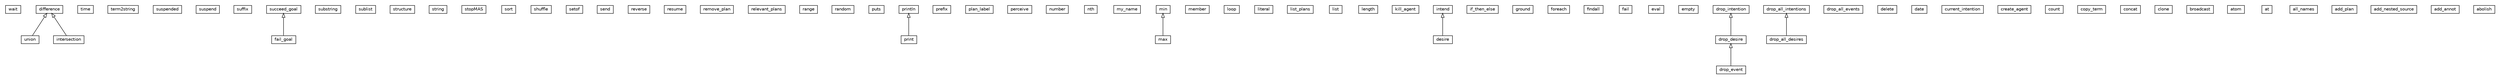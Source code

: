 #!/usr/local/bin/dot
#
# Class diagram 
# Generated by UMLGraph version R5_6_6-1-g9240c4 (http://www.umlgraph.org/)
#

digraph G {
	edge [fontname="Helvetica",fontsize=10,labelfontname="Helvetica",labelfontsize=10];
	node [fontname="Helvetica",fontsize=10,shape=plaintext];
	nodesep=0.25;
	ranksep=0.5;
	// jason.stdlib.wait
	c5278 [label=<<table title="jason.stdlib.wait" border="0" cellborder="1" cellspacing="0" cellpadding="2" port="p" href="./wait.html">
		<tr><td><table border="0" cellspacing="0" cellpadding="1">
<tr><td align="center" balign="center"> wait </td></tr>
		</table></td></tr>
		</table>>, URL="./wait.html", fontname="Helvetica", fontcolor="black", fontsize=10.0];
	// jason.stdlib.union
	c5279 [label=<<table title="jason.stdlib.union" border="0" cellborder="1" cellspacing="0" cellpadding="2" port="p" href="./union.html">
		<tr><td><table border="0" cellspacing="0" cellpadding="1">
<tr><td align="center" balign="center"> union </td></tr>
		</table></td></tr>
		</table>>, URL="./union.html", fontname="Helvetica", fontcolor="black", fontsize=10.0];
	// jason.stdlib.time
	c5280 [label=<<table title="jason.stdlib.time" border="0" cellborder="1" cellspacing="0" cellpadding="2" port="p" href="./time.html">
		<tr><td><table border="0" cellspacing="0" cellpadding="1">
<tr><td align="center" balign="center"> time </td></tr>
		</table></td></tr>
		</table>>, URL="./time.html", fontname="Helvetica", fontcolor="black", fontsize=10.0];
	// jason.stdlib.term2string
	c5281 [label=<<table title="jason.stdlib.term2string" border="0" cellborder="1" cellspacing="0" cellpadding="2" port="p" href="./term2string.html">
		<tr><td><table border="0" cellspacing="0" cellpadding="1">
<tr><td align="center" balign="center"> term2string </td></tr>
		</table></td></tr>
		</table>>, URL="./term2string.html", fontname="Helvetica", fontcolor="black", fontsize=10.0];
	// jason.stdlib.suspended
	c5282 [label=<<table title="jason.stdlib.suspended" border="0" cellborder="1" cellspacing="0" cellpadding="2" port="p" href="./suspended.html">
		<tr><td><table border="0" cellspacing="0" cellpadding="1">
<tr><td align="center" balign="center"> suspended </td></tr>
		</table></td></tr>
		</table>>, URL="./suspended.html", fontname="Helvetica", fontcolor="black", fontsize=10.0];
	// jason.stdlib.suspend
	c5283 [label=<<table title="jason.stdlib.suspend" border="0" cellborder="1" cellspacing="0" cellpadding="2" port="p" href="./suspend.html">
		<tr><td><table border="0" cellspacing="0" cellpadding="1">
<tr><td align="center" balign="center"> suspend </td></tr>
		</table></td></tr>
		</table>>, URL="./suspend.html", fontname="Helvetica", fontcolor="black", fontsize=10.0];
	// jason.stdlib.suffix
	c5284 [label=<<table title="jason.stdlib.suffix" border="0" cellborder="1" cellspacing="0" cellpadding="2" port="p" href="./suffix.html">
		<tr><td><table border="0" cellspacing="0" cellpadding="1">
<tr><td align="center" balign="center"> suffix </td></tr>
		</table></td></tr>
		</table>>, URL="./suffix.html", fontname="Helvetica", fontcolor="black", fontsize=10.0];
	// jason.stdlib.succeed_goal
	c5285 [label=<<table title="jason.stdlib.succeed_goal" border="0" cellborder="1" cellspacing="0" cellpadding="2" port="p" href="./succeed_goal.html">
		<tr><td><table border="0" cellspacing="0" cellpadding="1">
<tr><td align="center" balign="center"> succeed_goal </td></tr>
		</table></td></tr>
		</table>>, URL="./succeed_goal.html", fontname="Helvetica", fontcolor="black", fontsize=10.0];
	// jason.stdlib.substring
	c5286 [label=<<table title="jason.stdlib.substring" border="0" cellborder="1" cellspacing="0" cellpadding="2" port="p" href="./substring.html">
		<tr><td><table border="0" cellspacing="0" cellpadding="1">
<tr><td align="center" balign="center"> substring </td></tr>
		</table></td></tr>
		</table>>, URL="./substring.html", fontname="Helvetica", fontcolor="black", fontsize=10.0];
	// jason.stdlib.sublist
	c5287 [label=<<table title="jason.stdlib.sublist" border="0" cellborder="1" cellspacing="0" cellpadding="2" port="p" href="./sublist.html">
		<tr><td><table border="0" cellspacing="0" cellpadding="1">
<tr><td align="center" balign="center"> sublist </td></tr>
		</table></td></tr>
		</table>>, URL="./sublist.html", fontname="Helvetica", fontcolor="black", fontsize=10.0];
	// jason.stdlib.structure
	c5288 [label=<<table title="jason.stdlib.structure" border="0" cellborder="1" cellspacing="0" cellpadding="2" port="p" href="./structure.html">
		<tr><td><table border="0" cellspacing="0" cellpadding="1">
<tr><td align="center" balign="center"> structure </td></tr>
		</table></td></tr>
		</table>>, URL="./structure.html", fontname="Helvetica", fontcolor="black", fontsize=10.0];
	// jason.stdlib.string
	c5289 [label=<<table title="jason.stdlib.string" border="0" cellborder="1" cellspacing="0" cellpadding="2" port="p" href="./string.html">
		<tr><td><table border="0" cellspacing="0" cellpadding="1">
<tr><td align="center" balign="center"> string </td></tr>
		</table></td></tr>
		</table>>, URL="./string.html", fontname="Helvetica", fontcolor="black", fontsize=10.0];
	// jason.stdlib.stopMAS
	c5290 [label=<<table title="jason.stdlib.stopMAS" border="0" cellborder="1" cellspacing="0" cellpadding="2" port="p" href="./stopMAS.html">
		<tr><td><table border="0" cellspacing="0" cellpadding="1">
<tr><td align="center" balign="center"> stopMAS </td></tr>
		</table></td></tr>
		</table>>, URL="./stopMAS.html", fontname="Helvetica", fontcolor="black", fontsize=10.0];
	// jason.stdlib.sort
	c5291 [label=<<table title="jason.stdlib.sort" border="0" cellborder="1" cellspacing="0" cellpadding="2" port="p" href="./sort.html">
		<tr><td><table border="0" cellspacing="0" cellpadding="1">
<tr><td align="center" balign="center"> sort </td></tr>
		</table></td></tr>
		</table>>, URL="./sort.html", fontname="Helvetica", fontcolor="black", fontsize=10.0];
	// jason.stdlib.shuffle
	c5292 [label=<<table title="jason.stdlib.shuffle" border="0" cellborder="1" cellspacing="0" cellpadding="2" port="p" href="./shuffle.html">
		<tr><td><table border="0" cellspacing="0" cellpadding="1">
<tr><td align="center" balign="center"> shuffle </td></tr>
		</table></td></tr>
		</table>>, URL="./shuffle.html", fontname="Helvetica", fontcolor="black", fontsize=10.0];
	// jason.stdlib.setof
	c5293 [label=<<table title="jason.stdlib.setof" border="0" cellborder="1" cellspacing="0" cellpadding="2" port="p" href="./setof.html">
		<tr><td><table border="0" cellspacing="0" cellpadding="1">
<tr><td align="center" balign="center"> setof </td></tr>
		</table></td></tr>
		</table>>, URL="./setof.html", fontname="Helvetica", fontcolor="black", fontsize=10.0];
	// jason.stdlib.send
	c5294 [label=<<table title="jason.stdlib.send" border="0" cellborder="1" cellspacing="0" cellpadding="2" port="p" href="./send.html">
		<tr><td><table border="0" cellspacing="0" cellpadding="1">
<tr><td align="center" balign="center"> send </td></tr>
		</table></td></tr>
		</table>>, URL="./send.html", fontname="Helvetica", fontcolor="black", fontsize=10.0];
	// jason.stdlib.reverse
	c5295 [label=<<table title="jason.stdlib.reverse" border="0" cellborder="1" cellspacing="0" cellpadding="2" port="p" href="./reverse.html">
		<tr><td><table border="0" cellspacing="0" cellpadding="1">
<tr><td align="center" balign="center"> reverse </td></tr>
		</table></td></tr>
		</table>>, URL="./reverse.html", fontname="Helvetica", fontcolor="black", fontsize=10.0];
	// jason.stdlib.resume
	c5296 [label=<<table title="jason.stdlib.resume" border="0" cellborder="1" cellspacing="0" cellpadding="2" port="p" href="./resume.html">
		<tr><td><table border="0" cellspacing="0" cellpadding="1">
<tr><td align="center" balign="center"> resume </td></tr>
		</table></td></tr>
		</table>>, URL="./resume.html", fontname="Helvetica", fontcolor="black", fontsize=10.0];
	// jason.stdlib.remove_plan
	c5297 [label=<<table title="jason.stdlib.remove_plan" border="0" cellborder="1" cellspacing="0" cellpadding="2" port="p" href="./remove_plan.html">
		<tr><td><table border="0" cellspacing="0" cellpadding="1">
<tr><td align="center" balign="center"> remove_plan </td></tr>
		</table></td></tr>
		</table>>, URL="./remove_plan.html", fontname="Helvetica", fontcolor="black", fontsize=10.0];
	// jason.stdlib.relevant_plans
	c5298 [label=<<table title="jason.stdlib.relevant_plans" border="0" cellborder="1" cellspacing="0" cellpadding="2" port="p" href="./relevant_plans.html">
		<tr><td><table border="0" cellspacing="0" cellpadding="1">
<tr><td align="center" balign="center"> relevant_plans </td></tr>
		</table></td></tr>
		</table>>, URL="./relevant_plans.html", fontname="Helvetica", fontcolor="black", fontsize=10.0];
	// jason.stdlib.range
	c5299 [label=<<table title="jason.stdlib.range" border="0" cellborder="1" cellspacing="0" cellpadding="2" port="p" href="./range.html">
		<tr><td><table border="0" cellspacing="0" cellpadding="1">
<tr><td align="center" balign="center"> range </td></tr>
		</table></td></tr>
		</table>>, URL="./range.html", fontname="Helvetica", fontcolor="black", fontsize=10.0];
	// jason.stdlib.random
	c5300 [label=<<table title="jason.stdlib.random" border="0" cellborder="1" cellspacing="0" cellpadding="2" port="p" href="./random.html">
		<tr><td><table border="0" cellspacing="0" cellpadding="1">
<tr><td align="center" balign="center"> random </td></tr>
		</table></td></tr>
		</table>>, URL="./random.html", fontname="Helvetica", fontcolor="black", fontsize=10.0];
	// jason.stdlib.puts
	c5301 [label=<<table title="jason.stdlib.puts" border="0" cellborder="1" cellspacing="0" cellpadding="2" port="p" href="./puts.html">
		<tr><td><table border="0" cellspacing="0" cellpadding="1">
<tr><td align="center" balign="center"> puts </td></tr>
		</table></td></tr>
		</table>>, URL="./puts.html", fontname="Helvetica", fontcolor="black", fontsize=10.0];
	// jason.stdlib.println
	c5302 [label=<<table title="jason.stdlib.println" border="0" cellborder="1" cellspacing="0" cellpadding="2" port="p" href="./println.html">
		<tr><td><table border="0" cellspacing="0" cellpadding="1">
<tr><td align="center" balign="center"> println </td></tr>
		</table></td></tr>
		</table>>, URL="./println.html", fontname="Helvetica", fontcolor="black", fontsize=10.0];
	// jason.stdlib.print
	c5303 [label=<<table title="jason.stdlib.print" border="0" cellborder="1" cellspacing="0" cellpadding="2" port="p" href="./print.html">
		<tr><td><table border="0" cellspacing="0" cellpadding="1">
<tr><td align="center" balign="center"> print </td></tr>
		</table></td></tr>
		</table>>, URL="./print.html", fontname="Helvetica", fontcolor="black", fontsize=10.0];
	// jason.stdlib.prefix
	c5304 [label=<<table title="jason.stdlib.prefix" border="0" cellborder="1" cellspacing="0" cellpadding="2" port="p" href="./prefix.html">
		<tr><td><table border="0" cellspacing="0" cellpadding="1">
<tr><td align="center" balign="center"> prefix </td></tr>
		</table></td></tr>
		</table>>, URL="./prefix.html", fontname="Helvetica", fontcolor="black", fontsize=10.0];
	// jason.stdlib.plan_label
	c5305 [label=<<table title="jason.stdlib.plan_label" border="0" cellborder="1" cellspacing="0" cellpadding="2" port="p" href="./plan_label.html">
		<tr><td><table border="0" cellspacing="0" cellpadding="1">
<tr><td align="center" balign="center"> plan_label </td></tr>
		</table></td></tr>
		</table>>, URL="./plan_label.html", fontname="Helvetica", fontcolor="black", fontsize=10.0];
	// jason.stdlib.perceive
	c5306 [label=<<table title="jason.stdlib.perceive" border="0" cellborder="1" cellspacing="0" cellpadding="2" port="p" href="./perceive.html">
		<tr><td><table border="0" cellspacing="0" cellpadding="1">
<tr><td align="center" balign="center"> perceive </td></tr>
		</table></td></tr>
		</table>>, URL="./perceive.html", fontname="Helvetica", fontcolor="black", fontsize=10.0];
	// jason.stdlib.number
	c5307 [label=<<table title="jason.stdlib.number" border="0" cellborder="1" cellspacing="0" cellpadding="2" port="p" href="./number.html">
		<tr><td><table border="0" cellspacing="0" cellpadding="1">
<tr><td align="center" balign="center"> number </td></tr>
		</table></td></tr>
		</table>>, URL="./number.html", fontname="Helvetica", fontcolor="black", fontsize=10.0];
	// jason.stdlib.nth
	c5308 [label=<<table title="jason.stdlib.nth" border="0" cellborder="1" cellspacing="0" cellpadding="2" port="p" href="./nth.html">
		<tr><td><table border="0" cellspacing="0" cellpadding="1">
<tr><td align="center" balign="center"> nth </td></tr>
		</table></td></tr>
		</table>>, URL="./nth.html", fontname="Helvetica", fontcolor="black", fontsize=10.0];
	// jason.stdlib.my_name
	c5309 [label=<<table title="jason.stdlib.my_name" border="0" cellborder="1" cellspacing="0" cellpadding="2" port="p" href="./my_name.html">
		<tr><td><table border="0" cellspacing="0" cellpadding="1">
<tr><td align="center" balign="center"> my_name </td></tr>
		</table></td></tr>
		</table>>, URL="./my_name.html", fontname="Helvetica", fontcolor="black", fontsize=10.0];
	// jason.stdlib.min
	c5310 [label=<<table title="jason.stdlib.min" border="0" cellborder="1" cellspacing="0" cellpadding="2" port="p" href="./min.html">
		<tr><td><table border="0" cellspacing="0" cellpadding="1">
<tr><td align="center" balign="center"> min </td></tr>
		</table></td></tr>
		</table>>, URL="./min.html", fontname="Helvetica", fontcolor="black", fontsize=10.0];
	// jason.stdlib.member
	c5311 [label=<<table title="jason.stdlib.member" border="0" cellborder="1" cellspacing="0" cellpadding="2" port="p" href="./member.html">
		<tr><td><table border="0" cellspacing="0" cellpadding="1">
<tr><td align="center" balign="center"> member </td></tr>
		</table></td></tr>
		</table>>, URL="./member.html", fontname="Helvetica", fontcolor="black", fontsize=10.0];
	// jason.stdlib.max
	c5312 [label=<<table title="jason.stdlib.max" border="0" cellborder="1" cellspacing="0" cellpadding="2" port="p" href="./max.html">
		<tr><td><table border="0" cellspacing="0" cellpadding="1">
<tr><td align="center" balign="center"> max </td></tr>
		</table></td></tr>
		</table>>, URL="./max.html", fontname="Helvetica", fontcolor="black", fontsize=10.0];
	// jason.stdlib.loop
	c5313 [label=<<table title="jason.stdlib.loop" border="0" cellborder="1" cellspacing="0" cellpadding="2" port="p" href="./loop.html">
		<tr><td><table border="0" cellspacing="0" cellpadding="1">
<tr><td align="center" balign="center"> loop </td></tr>
		</table></td></tr>
		</table>>, URL="./loop.html", fontname="Helvetica", fontcolor="black", fontsize=10.0];
	// jason.stdlib.literal
	c5314 [label=<<table title="jason.stdlib.literal" border="0" cellborder="1" cellspacing="0" cellpadding="2" port="p" href="./literal.html">
		<tr><td><table border="0" cellspacing="0" cellpadding="1">
<tr><td align="center" balign="center"> literal </td></tr>
		</table></td></tr>
		</table>>, URL="./literal.html", fontname="Helvetica", fontcolor="black", fontsize=10.0];
	// jason.stdlib.list_plans
	c5315 [label=<<table title="jason.stdlib.list_plans" border="0" cellborder="1" cellspacing="0" cellpadding="2" port="p" href="./list_plans.html">
		<tr><td><table border="0" cellspacing="0" cellpadding="1">
<tr><td align="center" balign="center"> list_plans </td></tr>
		</table></td></tr>
		</table>>, URL="./list_plans.html", fontname="Helvetica", fontcolor="black", fontsize=10.0];
	// jason.stdlib.list
	c5316 [label=<<table title="jason.stdlib.list" border="0" cellborder="1" cellspacing="0" cellpadding="2" port="p" href="./list.html">
		<tr><td><table border="0" cellspacing="0" cellpadding="1">
<tr><td align="center" balign="center"> list </td></tr>
		</table></td></tr>
		</table>>, URL="./list.html", fontname="Helvetica", fontcolor="black", fontsize=10.0];
	// jason.stdlib.length
	c5317 [label=<<table title="jason.stdlib.length" border="0" cellborder="1" cellspacing="0" cellpadding="2" port="p" href="./length.html">
		<tr><td><table border="0" cellspacing="0" cellpadding="1">
<tr><td align="center" balign="center"> length </td></tr>
		</table></td></tr>
		</table>>, URL="./length.html", fontname="Helvetica", fontcolor="black", fontsize=10.0];
	// jason.stdlib.kill_agent
	c5318 [label=<<table title="jason.stdlib.kill_agent" border="0" cellborder="1" cellspacing="0" cellpadding="2" port="p" href="./kill_agent.html">
		<tr><td><table border="0" cellspacing="0" cellpadding="1">
<tr><td align="center" balign="center"> kill_agent </td></tr>
		</table></td></tr>
		</table>>, URL="./kill_agent.html", fontname="Helvetica", fontcolor="black", fontsize=10.0];
	// jason.stdlib.intersection
	c5319 [label=<<table title="jason.stdlib.intersection" border="0" cellborder="1" cellspacing="0" cellpadding="2" port="p" href="./intersection.html">
		<tr><td><table border="0" cellspacing="0" cellpadding="1">
<tr><td align="center" balign="center"> intersection </td></tr>
		</table></td></tr>
		</table>>, URL="./intersection.html", fontname="Helvetica", fontcolor="black", fontsize=10.0];
	// jason.stdlib.intend
	c5320 [label=<<table title="jason.stdlib.intend" border="0" cellborder="1" cellspacing="0" cellpadding="2" port="p" href="./intend.html">
		<tr><td><table border="0" cellspacing="0" cellpadding="1">
<tr><td align="center" balign="center"> intend </td></tr>
		</table></td></tr>
		</table>>, URL="./intend.html", fontname="Helvetica", fontcolor="black", fontsize=10.0];
	// jason.stdlib.if_then_else
	c5321 [label=<<table title="jason.stdlib.if_then_else" border="0" cellborder="1" cellspacing="0" cellpadding="2" port="p" href="./if_then_else.html">
		<tr><td><table border="0" cellspacing="0" cellpadding="1">
<tr><td align="center" balign="center"> if_then_else </td></tr>
		</table></td></tr>
		</table>>, URL="./if_then_else.html", fontname="Helvetica", fontcolor="black", fontsize=10.0];
	// jason.stdlib.ground
	c5322 [label=<<table title="jason.stdlib.ground" border="0" cellborder="1" cellspacing="0" cellpadding="2" port="p" href="./ground.html">
		<tr><td><table border="0" cellspacing="0" cellpadding="1">
<tr><td align="center" balign="center"> ground </td></tr>
		</table></td></tr>
		</table>>, URL="./ground.html", fontname="Helvetica", fontcolor="black", fontsize=10.0];
	// jason.stdlib.foreach
	c5323 [label=<<table title="jason.stdlib.foreach" border="0" cellborder="1" cellspacing="0" cellpadding="2" port="p" href="./foreach.html">
		<tr><td><table border="0" cellspacing="0" cellpadding="1">
<tr><td align="center" balign="center"> foreach </td></tr>
		</table></td></tr>
		</table>>, URL="./foreach.html", fontname="Helvetica", fontcolor="black", fontsize=10.0];
	// jason.stdlib.findall
	c5324 [label=<<table title="jason.stdlib.findall" border="0" cellborder="1" cellspacing="0" cellpadding="2" port="p" href="./findall.html">
		<tr><td><table border="0" cellspacing="0" cellpadding="1">
<tr><td align="center" balign="center"> findall </td></tr>
		</table></td></tr>
		</table>>, URL="./findall.html", fontname="Helvetica", fontcolor="black", fontsize=10.0];
	// jason.stdlib.fail_goal
	c5325 [label=<<table title="jason.stdlib.fail_goal" border="0" cellborder="1" cellspacing="0" cellpadding="2" port="p" href="./fail_goal.html">
		<tr><td><table border="0" cellspacing="0" cellpadding="1">
<tr><td align="center" balign="center"> fail_goal </td></tr>
		</table></td></tr>
		</table>>, URL="./fail_goal.html", fontname="Helvetica", fontcolor="black", fontsize=10.0];
	// jason.stdlib.fail
	c5326 [label=<<table title="jason.stdlib.fail" border="0" cellborder="1" cellspacing="0" cellpadding="2" port="p" href="./fail.html">
		<tr><td><table border="0" cellspacing="0" cellpadding="1">
<tr><td align="center" balign="center"> fail </td></tr>
		</table></td></tr>
		</table>>, URL="./fail.html", fontname="Helvetica", fontcolor="black", fontsize=10.0];
	// jason.stdlib.eval
	c5327 [label=<<table title="jason.stdlib.eval" border="0" cellborder="1" cellspacing="0" cellpadding="2" port="p" href="./eval.html">
		<tr><td><table border="0" cellspacing="0" cellpadding="1">
<tr><td align="center" balign="center"> eval </td></tr>
		</table></td></tr>
		</table>>, URL="./eval.html", fontname="Helvetica", fontcolor="black", fontsize=10.0];
	// jason.stdlib.empty
	c5328 [label=<<table title="jason.stdlib.empty" border="0" cellborder="1" cellspacing="0" cellpadding="2" port="p" href="./empty.html">
		<tr><td><table border="0" cellspacing="0" cellpadding="1">
<tr><td align="center" balign="center"> empty </td></tr>
		</table></td></tr>
		</table>>, URL="./empty.html", fontname="Helvetica", fontcolor="black", fontsize=10.0];
	// jason.stdlib.drop_intention
	c5329 [label=<<table title="jason.stdlib.drop_intention" border="0" cellborder="1" cellspacing="0" cellpadding="2" port="p" href="./drop_intention.html">
		<tr><td><table border="0" cellspacing="0" cellpadding="1">
<tr><td align="center" balign="center"> drop_intention </td></tr>
		</table></td></tr>
		</table>>, URL="./drop_intention.html", fontname="Helvetica", fontcolor="black", fontsize=10.0];
	// jason.stdlib.drop_event
	c5330 [label=<<table title="jason.stdlib.drop_event" border="0" cellborder="1" cellspacing="0" cellpadding="2" port="p" href="./drop_event.html">
		<tr><td><table border="0" cellspacing="0" cellpadding="1">
<tr><td align="center" balign="center"> drop_event </td></tr>
		</table></td></tr>
		</table>>, URL="./drop_event.html", fontname="Helvetica", fontcolor="black", fontsize=10.0];
	// jason.stdlib.drop_desire
	c5331 [label=<<table title="jason.stdlib.drop_desire" border="0" cellborder="1" cellspacing="0" cellpadding="2" port="p" href="./drop_desire.html">
		<tr><td><table border="0" cellspacing="0" cellpadding="1">
<tr><td align="center" balign="center"> drop_desire </td></tr>
		</table></td></tr>
		</table>>, URL="./drop_desire.html", fontname="Helvetica", fontcolor="black", fontsize=10.0];
	// jason.stdlib.drop_all_intentions
	c5332 [label=<<table title="jason.stdlib.drop_all_intentions" border="0" cellborder="1" cellspacing="0" cellpadding="2" port="p" href="./drop_all_intentions.html">
		<tr><td><table border="0" cellspacing="0" cellpadding="1">
<tr><td align="center" balign="center"> drop_all_intentions </td></tr>
		</table></td></tr>
		</table>>, URL="./drop_all_intentions.html", fontname="Helvetica", fontcolor="black", fontsize=10.0];
	// jason.stdlib.drop_all_events
	c5333 [label=<<table title="jason.stdlib.drop_all_events" border="0" cellborder="1" cellspacing="0" cellpadding="2" port="p" href="./drop_all_events.html">
		<tr><td><table border="0" cellspacing="0" cellpadding="1">
<tr><td align="center" balign="center"> drop_all_events </td></tr>
		</table></td></tr>
		</table>>, URL="./drop_all_events.html", fontname="Helvetica", fontcolor="black", fontsize=10.0];
	// jason.stdlib.drop_all_desires
	c5334 [label=<<table title="jason.stdlib.drop_all_desires" border="0" cellborder="1" cellspacing="0" cellpadding="2" port="p" href="./drop_all_desires.html">
		<tr><td><table border="0" cellspacing="0" cellpadding="1">
<tr><td align="center" balign="center"> drop_all_desires </td></tr>
		</table></td></tr>
		</table>>, URL="./drop_all_desires.html", fontname="Helvetica", fontcolor="black", fontsize=10.0];
	// jason.stdlib.difference
	c5335 [label=<<table title="jason.stdlib.difference" border="0" cellborder="1" cellspacing="0" cellpadding="2" port="p" href="./difference.html">
		<tr><td><table border="0" cellspacing="0" cellpadding="1">
<tr><td align="center" balign="center"> difference </td></tr>
		</table></td></tr>
		</table>>, URL="./difference.html", fontname="Helvetica", fontcolor="black", fontsize=10.0];
	// jason.stdlib.desire
	c5336 [label=<<table title="jason.stdlib.desire" border="0" cellborder="1" cellspacing="0" cellpadding="2" port="p" href="./desire.html">
		<tr><td><table border="0" cellspacing="0" cellpadding="1">
<tr><td align="center" balign="center"> desire </td></tr>
		</table></td></tr>
		</table>>, URL="./desire.html", fontname="Helvetica", fontcolor="black", fontsize=10.0];
	// jason.stdlib.delete
	c5337 [label=<<table title="jason.stdlib.delete" border="0" cellborder="1" cellspacing="0" cellpadding="2" port="p" href="./delete.html">
		<tr><td><table border="0" cellspacing="0" cellpadding="1">
<tr><td align="center" balign="center"> delete </td></tr>
		</table></td></tr>
		</table>>, URL="./delete.html", fontname="Helvetica", fontcolor="black", fontsize=10.0];
	// jason.stdlib.date
	c5338 [label=<<table title="jason.stdlib.date" border="0" cellborder="1" cellspacing="0" cellpadding="2" port="p" href="./date.html">
		<tr><td><table border="0" cellspacing="0" cellpadding="1">
<tr><td align="center" balign="center"> date </td></tr>
		</table></td></tr>
		</table>>, URL="./date.html", fontname="Helvetica", fontcolor="black", fontsize=10.0];
	// jason.stdlib.current_intention
	c5339 [label=<<table title="jason.stdlib.current_intention" border="0" cellborder="1" cellspacing="0" cellpadding="2" port="p" href="./current_intention.html">
		<tr><td><table border="0" cellspacing="0" cellpadding="1">
<tr><td align="center" balign="center"> current_intention </td></tr>
		</table></td></tr>
		</table>>, URL="./current_intention.html", fontname="Helvetica", fontcolor="black", fontsize=10.0];
	// jason.stdlib.create_agent
	c5340 [label=<<table title="jason.stdlib.create_agent" border="0" cellborder="1" cellspacing="0" cellpadding="2" port="p" href="./create_agent.html">
		<tr><td><table border="0" cellspacing="0" cellpadding="1">
<tr><td align="center" balign="center"> create_agent </td></tr>
		</table></td></tr>
		</table>>, URL="./create_agent.html", fontname="Helvetica", fontcolor="black", fontsize=10.0];
	// jason.stdlib.count
	c5341 [label=<<table title="jason.stdlib.count" border="0" cellborder="1" cellspacing="0" cellpadding="2" port="p" href="./count.html">
		<tr><td><table border="0" cellspacing="0" cellpadding="1">
<tr><td align="center" balign="center"> count </td></tr>
		</table></td></tr>
		</table>>, URL="./count.html", fontname="Helvetica", fontcolor="black", fontsize=10.0];
	// jason.stdlib.copy_term
	c5342 [label=<<table title="jason.stdlib.copy_term" border="0" cellborder="1" cellspacing="0" cellpadding="2" port="p" href="./copy_term.html">
		<tr><td><table border="0" cellspacing="0" cellpadding="1">
<tr><td align="center" balign="center"> copy_term </td></tr>
		</table></td></tr>
		</table>>, URL="./copy_term.html", fontname="Helvetica", fontcolor="black", fontsize=10.0];
	// jason.stdlib.concat
	c5343 [label=<<table title="jason.stdlib.concat" border="0" cellborder="1" cellspacing="0" cellpadding="2" port="p" href="./concat.html">
		<tr><td><table border="0" cellspacing="0" cellpadding="1">
<tr><td align="center" balign="center"> concat </td></tr>
		</table></td></tr>
		</table>>, URL="./concat.html", fontname="Helvetica", fontcolor="black", fontsize=10.0];
	// jason.stdlib.clone
	c5344 [label=<<table title="jason.stdlib.clone" border="0" cellborder="1" cellspacing="0" cellpadding="2" port="p" href="./clone.html">
		<tr><td><table border="0" cellspacing="0" cellpadding="1">
<tr><td align="center" balign="center"> clone </td></tr>
		</table></td></tr>
		</table>>, URL="./clone.html", fontname="Helvetica", fontcolor="black", fontsize=10.0];
	// jason.stdlib.broadcast
	c5345 [label=<<table title="jason.stdlib.broadcast" border="0" cellborder="1" cellspacing="0" cellpadding="2" port="p" href="./broadcast.html">
		<tr><td><table border="0" cellspacing="0" cellpadding="1">
<tr><td align="center" balign="center"> broadcast </td></tr>
		</table></td></tr>
		</table>>, URL="./broadcast.html", fontname="Helvetica", fontcolor="black", fontsize=10.0];
	// jason.stdlib.atom
	c5346 [label=<<table title="jason.stdlib.atom" border="0" cellborder="1" cellspacing="0" cellpadding="2" port="p" href="./atom.html">
		<tr><td><table border="0" cellspacing="0" cellpadding="1">
<tr><td align="center" balign="center"> atom </td></tr>
		</table></td></tr>
		</table>>, URL="./atom.html", fontname="Helvetica", fontcolor="black", fontsize=10.0];
	// jason.stdlib.at
	c5347 [label=<<table title="jason.stdlib.at" border="0" cellborder="1" cellspacing="0" cellpadding="2" port="p" href="./at.html">
		<tr><td><table border="0" cellspacing="0" cellpadding="1">
<tr><td align="center" balign="center"> at </td></tr>
		</table></td></tr>
		</table>>, URL="./at.html", fontname="Helvetica", fontcolor="black", fontsize=10.0];
	// jason.stdlib.all_names
	c5348 [label=<<table title="jason.stdlib.all_names" border="0" cellborder="1" cellspacing="0" cellpadding="2" port="p" href="./all_names.html">
		<tr><td><table border="0" cellspacing="0" cellpadding="1">
<tr><td align="center" balign="center"> all_names </td></tr>
		</table></td></tr>
		</table>>, URL="./all_names.html", fontname="Helvetica", fontcolor="black", fontsize=10.0];
	// jason.stdlib.add_plan
	c5349 [label=<<table title="jason.stdlib.add_plan" border="0" cellborder="1" cellspacing="0" cellpadding="2" port="p" href="./add_plan.html">
		<tr><td><table border="0" cellspacing="0" cellpadding="1">
<tr><td align="center" balign="center"> add_plan </td></tr>
		</table></td></tr>
		</table>>, URL="./add_plan.html", fontname="Helvetica", fontcolor="black", fontsize=10.0];
	// jason.stdlib.add_nested_source
	c5350 [label=<<table title="jason.stdlib.add_nested_source" border="0" cellborder="1" cellspacing="0" cellpadding="2" port="p" href="./add_nested_source.html">
		<tr><td><table border="0" cellspacing="0" cellpadding="1">
<tr><td align="center" balign="center"> add_nested_source </td></tr>
		</table></td></tr>
		</table>>, URL="./add_nested_source.html", fontname="Helvetica", fontcolor="black", fontsize=10.0];
	// jason.stdlib.add_annot
	c5351 [label=<<table title="jason.stdlib.add_annot" border="0" cellborder="1" cellspacing="0" cellpadding="2" port="p" href="./add_annot.html">
		<tr><td><table border="0" cellspacing="0" cellpadding="1">
<tr><td align="center" balign="center"> add_annot </td></tr>
		</table></td></tr>
		</table>>, URL="./add_annot.html", fontname="Helvetica", fontcolor="black", fontsize=10.0];
	// jason.stdlib.abolish
	c5352 [label=<<table title="jason.stdlib.abolish" border="0" cellborder="1" cellspacing="0" cellpadding="2" port="p" href="./abolish.html">
		<tr><td><table border="0" cellspacing="0" cellpadding="1">
<tr><td align="center" balign="center"> abolish </td></tr>
		</table></td></tr>
		</table>>, URL="./abolish.html", fontname="Helvetica", fontcolor="black", fontsize=10.0];
	//jason.stdlib.union extends jason.stdlib.difference
	c5335:p -> c5279:p [dir=back,arrowtail=empty];
	//jason.stdlib.print extends jason.stdlib.println
	c5302:p -> c5303:p [dir=back,arrowtail=empty];
	//jason.stdlib.max extends jason.stdlib.min
	c5310:p -> c5312:p [dir=back,arrowtail=empty];
	//jason.stdlib.intersection extends jason.stdlib.difference
	c5335:p -> c5319:p [dir=back,arrowtail=empty];
	//jason.stdlib.fail_goal extends jason.stdlib.succeed_goal
	c5285:p -> c5325:p [dir=back,arrowtail=empty];
	//jason.stdlib.drop_event extends jason.stdlib.drop_desire
	c5331:p -> c5330:p [dir=back,arrowtail=empty];
	//jason.stdlib.drop_desire extends jason.stdlib.drop_intention
	c5329:p -> c5331:p [dir=back,arrowtail=empty];
	//jason.stdlib.drop_all_desires extends jason.stdlib.drop_all_intentions
	c5332:p -> c5334:p [dir=back,arrowtail=empty];
	//jason.stdlib.desire extends jason.stdlib.intend
	c5320:p -> c5336:p [dir=back,arrowtail=empty];
}

